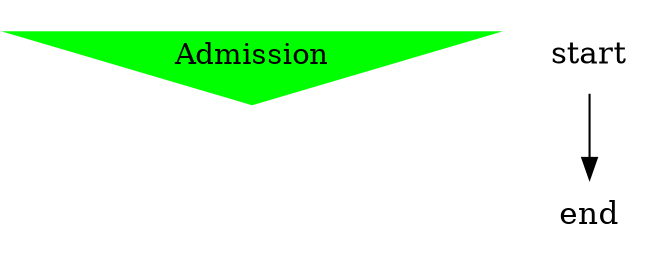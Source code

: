 digraph study_plan {
ranksep=0.50; size = "8.5,11.0";
Admission[shape=invtriangle, color=green, style=filled]
{
node [shape=plaintext, fontsize=15];
start -> end;
start; Admission
}
{rank = same; end }
node [shape=box, width=.4, height=.4]
{rank = same; Admission; start; }
/* Edges 1  */

}
